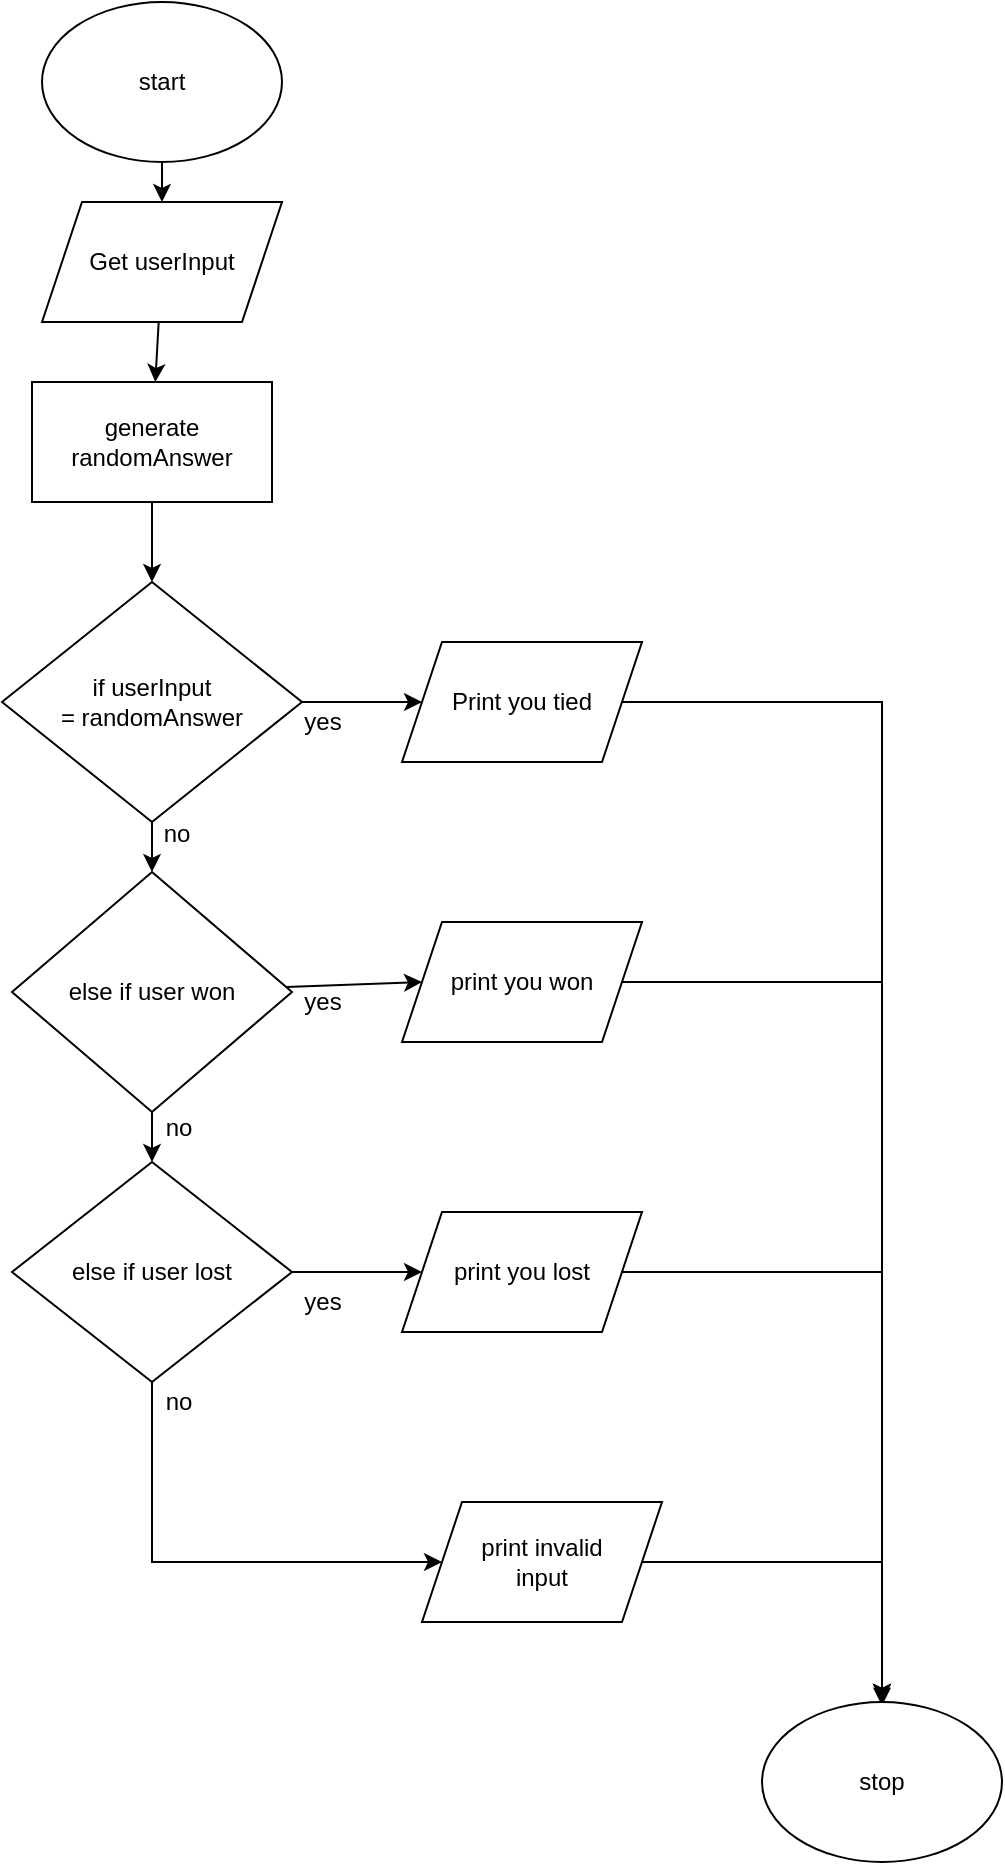 <mxfile>
    <diagram id="4yG63NjD_MDa0V6Kgq8Z" name="Page-1">
        <mxGraphModel dx="511" dy="448" grid="1" gridSize="10" guides="1" tooltips="1" connect="1" arrows="1" fold="1" page="1" pageScale="1" pageWidth="827" pageHeight="1169" math="0" shadow="0">
            <root>
                <mxCell id="0"/>
                <mxCell id="1" parent="0"/>
                <mxCell id="14" style="edgeStyle=none;html=1;" edge="1" parent="1" source="2" target="3">
                    <mxGeometry relative="1" as="geometry"/>
                </mxCell>
                <mxCell id="2" value="start" style="ellipse;whiteSpace=wrap;html=1;" vertex="1" parent="1">
                    <mxGeometry x="130" y="30" width="120" height="80" as="geometry"/>
                </mxCell>
                <mxCell id="15" style="edgeStyle=none;html=1;" edge="1" parent="1" source="3" target="4">
                    <mxGeometry relative="1" as="geometry"/>
                </mxCell>
                <mxCell id="3" value="Get userInput" style="shape=parallelogram;perimeter=parallelogramPerimeter;whiteSpace=wrap;html=1;fixedSize=1;" vertex="1" parent="1">
                    <mxGeometry x="130" y="130" width="120" height="60" as="geometry"/>
                </mxCell>
                <mxCell id="16" style="edgeStyle=none;html=1;entryX=0.5;entryY=0;entryDx=0;entryDy=0;" edge="1" parent="1" source="4" target="5">
                    <mxGeometry relative="1" as="geometry"/>
                </mxCell>
                <mxCell id="4" value="generate randomAnswer" style="rounded=0;whiteSpace=wrap;html=1;" vertex="1" parent="1">
                    <mxGeometry x="125" y="220" width="120" height="60" as="geometry"/>
                </mxCell>
                <mxCell id="21" style="edgeStyle=none;html=1;" edge="1" parent="1" source="5" target="9">
                    <mxGeometry relative="1" as="geometry"/>
                </mxCell>
                <mxCell id="30" style="edgeStyle=none;rounded=0;html=1;entryX=0.5;entryY=0;entryDx=0;entryDy=0;" edge="1" parent="1" source="5" target="6">
                    <mxGeometry relative="1" as="geometry"/>
                </mxCell>
                <mxCell id="5" value="if userInput&lt;br&gt;= randomAnswer" style="rhombus;whiteSpace=wrap;html=1;" vertex="1" parent="1">
                    <mxGeometry x="110" y="320" width="150" height="120" as="geometry"/>
                </mxCell>
                <mxCell id="19" style="edgeStyle=none;html=1;" edge="1" parent="1" source="6" target="7">
                    <mxGeometry relative="1" as="geometry"/>
                </mxCell>
                <mxCell id="22" style="edgeStyle=none;html=1;entryX=0;entryY=0.5;entryDx=0;entryDy=0;" edge="1" parent="1" source="6" target="10">
                    <mxGeometry relative="1" as="geometry"/>
                </mxCell>
                <mxCell id="6" value="else if user won" style="rhombus;whiteSpace=wrap;html=1;" vertex="1" parent="1">
                    <mxGeometry x="115" y="465" width="140" height="120" as="geometry"/>
                </mxCell>
                <mxCell id="20" style="edgeStyle=none;html=1;entryX=0;entryY=0.5;entryDx=0;entryDy=0;rounded=0;" edge="1" parent="1" source="7" target="12">
                    <mxGeometry relative="1" as="geometry">
                        <mxPoint x="300" y="820" as="targetPoint"/>
                        <Array as="points">
                            <mxPoint x="185" y="810"/>
                        </Array>
                    </mxGeometry>
                </mxCell>
                <mxCell id="23" style="edgeStyle=none;html=1;entryX=0;entryY=0.5;entryDx=0;entryDy=0;" edge="1" parent="1" source="7" target="11">
                    <mxGeometry relative="1" as="geometry"/>
                </mxCell>
                <mxCell id="7" value="else if user lost" style="rhombus;whiteSpace=wrap;html=1;" vertex="1" parent="1">
                    <mxGeometry x="115" y="610" width="140" height="110" as="geometry"/>
                </mxCell>
                <mxCell id="26" style="edgeStyle=none;html=1;entryX=0.5;entryY=0;entryDx=0;entryDy=0;rounded=0;" edge="1" parent="1" source="9" target="13">
                    <mxGeometry relative="1" as="geometry">
                        <Array as="points">
                            <mxPoint x="550" y="380"/>
                        </Array>
                    </mxGeometry>
                </mxCell>
                <mxCell id="9" value="Print you tied" style="shape=parallelogram;perimeter=parallelogramPerimeter;whiteSpace=wrap;html=1;fixedSize=1;" vertex="1" parent="1">
                    <mxGeometry x="310" y="350" width="120" height="60" as="geometry"/>
                </mxCell>
                <mxCell id="29" style="edgeStyle=none;rounded=0;html=1;" edge="1" parent="1" source="10">
                    <mxGeometry relative="1" as="geometry">
                        <mxPoint x="550" y="881.905" as="targetPoint"/>
                        <Array as="points">
                            <mxPoint x="550" y="520"/>
                        </Array>
                    </mxGeometry>
                </mxCell>
                <mxCell id="10" value="print you won" style="shape=parallelogram;perimeter=parallelogramPerimeter;whiteSpace=wrap;html=1;fixedSize=1;" vertex="1" parent="1">
                    <mxGeometry x="310" y="490" width="120" height="60" as="geometry"/>
                </mxCell>
                <mxCell id="28" style="edgeStyle=none;rounded=0;html=1;entryX=0.5;entryY=0;entryDx=0;entryDy=0;" edge="1" parent="1" source="11" target="13">
                    <mxGeometry relative="1" as="geometry">
                        <Array as="points">
                            <mxPoint x="550" y="665"/>
                        </Array>
                    </mxGeometry>
                </mxCell>
                <mxCell id="11" value="print you lost" style="shape=parallelogram;perimeter=parallelogramPerimeter;whiteSpace=wrap;html=1;fixedSize=1;" vertex="1" parent="1">
                    <mxGeometry x="310" y="635" width="120" height="60" as="geometry"/>
                </mxCell>
                <mxCell id="27" style="edgeStyle=none;rounded=0;html=1;entryX=0.5;entryY=0;entryDx=0;entryDy=0;" edge="1" parent="1" source="12" target="13">
                    <mxGeometry relative="1" as="geometry">
                        <Array as="points">
                            <mxPoint x="550" y="810"/>
                        </Array>
                    </mxGeometry>
                </mxCell>
                <mxCell id="12" value="print invalid &lt;br&gt;input" style="shape=parallelogram;perimeter=parallelogramPerimeter;whiteSpace=wrap;html=1;fixedSize=1;" vertex="1" parent="1">
                    <mxGeometry x="320" y="780" width="120" height="60" as="geometry"/>
                </mxCell>
                <mxCell id="13" value="stop" style="ellipse;whiteSpace=wrap;html=1;" vertex="1" parent="1">
                    <mxGeometry x="490" y="880" width="120" height="80" as="geometry"/>
                </mxCell>
                <mxCell id="31" value="yes" style="text;html=1;align=center;verticalAlign=middle;resizable=0;points=[];autosize=1;strokeColor=none;fillColor=none;" vertex="1" parent="1">
                    <mxGeometry x="255" y="380" width="30" height="20" as="geometry"/>
                </mxCell>
                <mxCell id="32" value="yes" style="text;html=1;align=center;verticalAlign=middle;resizable=0;points=[];autosize=1;strokeColor=none;fillColor=none;" vertex="1" parent="1">
                    <mxGeometry x="255" y="520" width="30" height="20" as="geometry"/>
                </mxCell>
                <mxCell id="33" value="yes" style="text;html=1;align=center;verticalAlign=middle;resizable=0;points=[];autosize=1;strokeColor=none;fillColor=none;" vertex="1" parent="1">
                    <mxGeometry x="255" y="670" width="30" height="20" as="geometry"/>
                </mxCell>
                <mxCell id="34" value="no" style="text;html=1;align=center;verticalAlign=middle;resizable=0;points=[];autosize=1;strokeColor=none;fillColor=none;" vertex="1" parent="1">
                    <mxGeometry x="182" y="436" width="30" height="20" as="geometry"/>
                </mxCell>
                <mxCell id="35" value="no" style="text;html=1;align=center;verticalAlign=middle;resizable=0;points=[];autosize=1;strokeColor=none;fillColor=none;" vertex="1" parent="1">
                    <mxGeometry x="183" y="583" width="30" height="20" as="geometry"/>
                </mxCell>
                <mxCell id="38" value="no" style="text;html=1;align=center;verticalAlign=middle;resizable=0;points=[];autosize=1;strokeColor=none;fillColor=none;" vertex="1" parent="1">
                    <mxGeometry x="183" y="720" width="30" height="20" as="geometry"/>
                </mxCell>
            </root>
        </mxGraphModel>
    </diagram>
</mxfile>